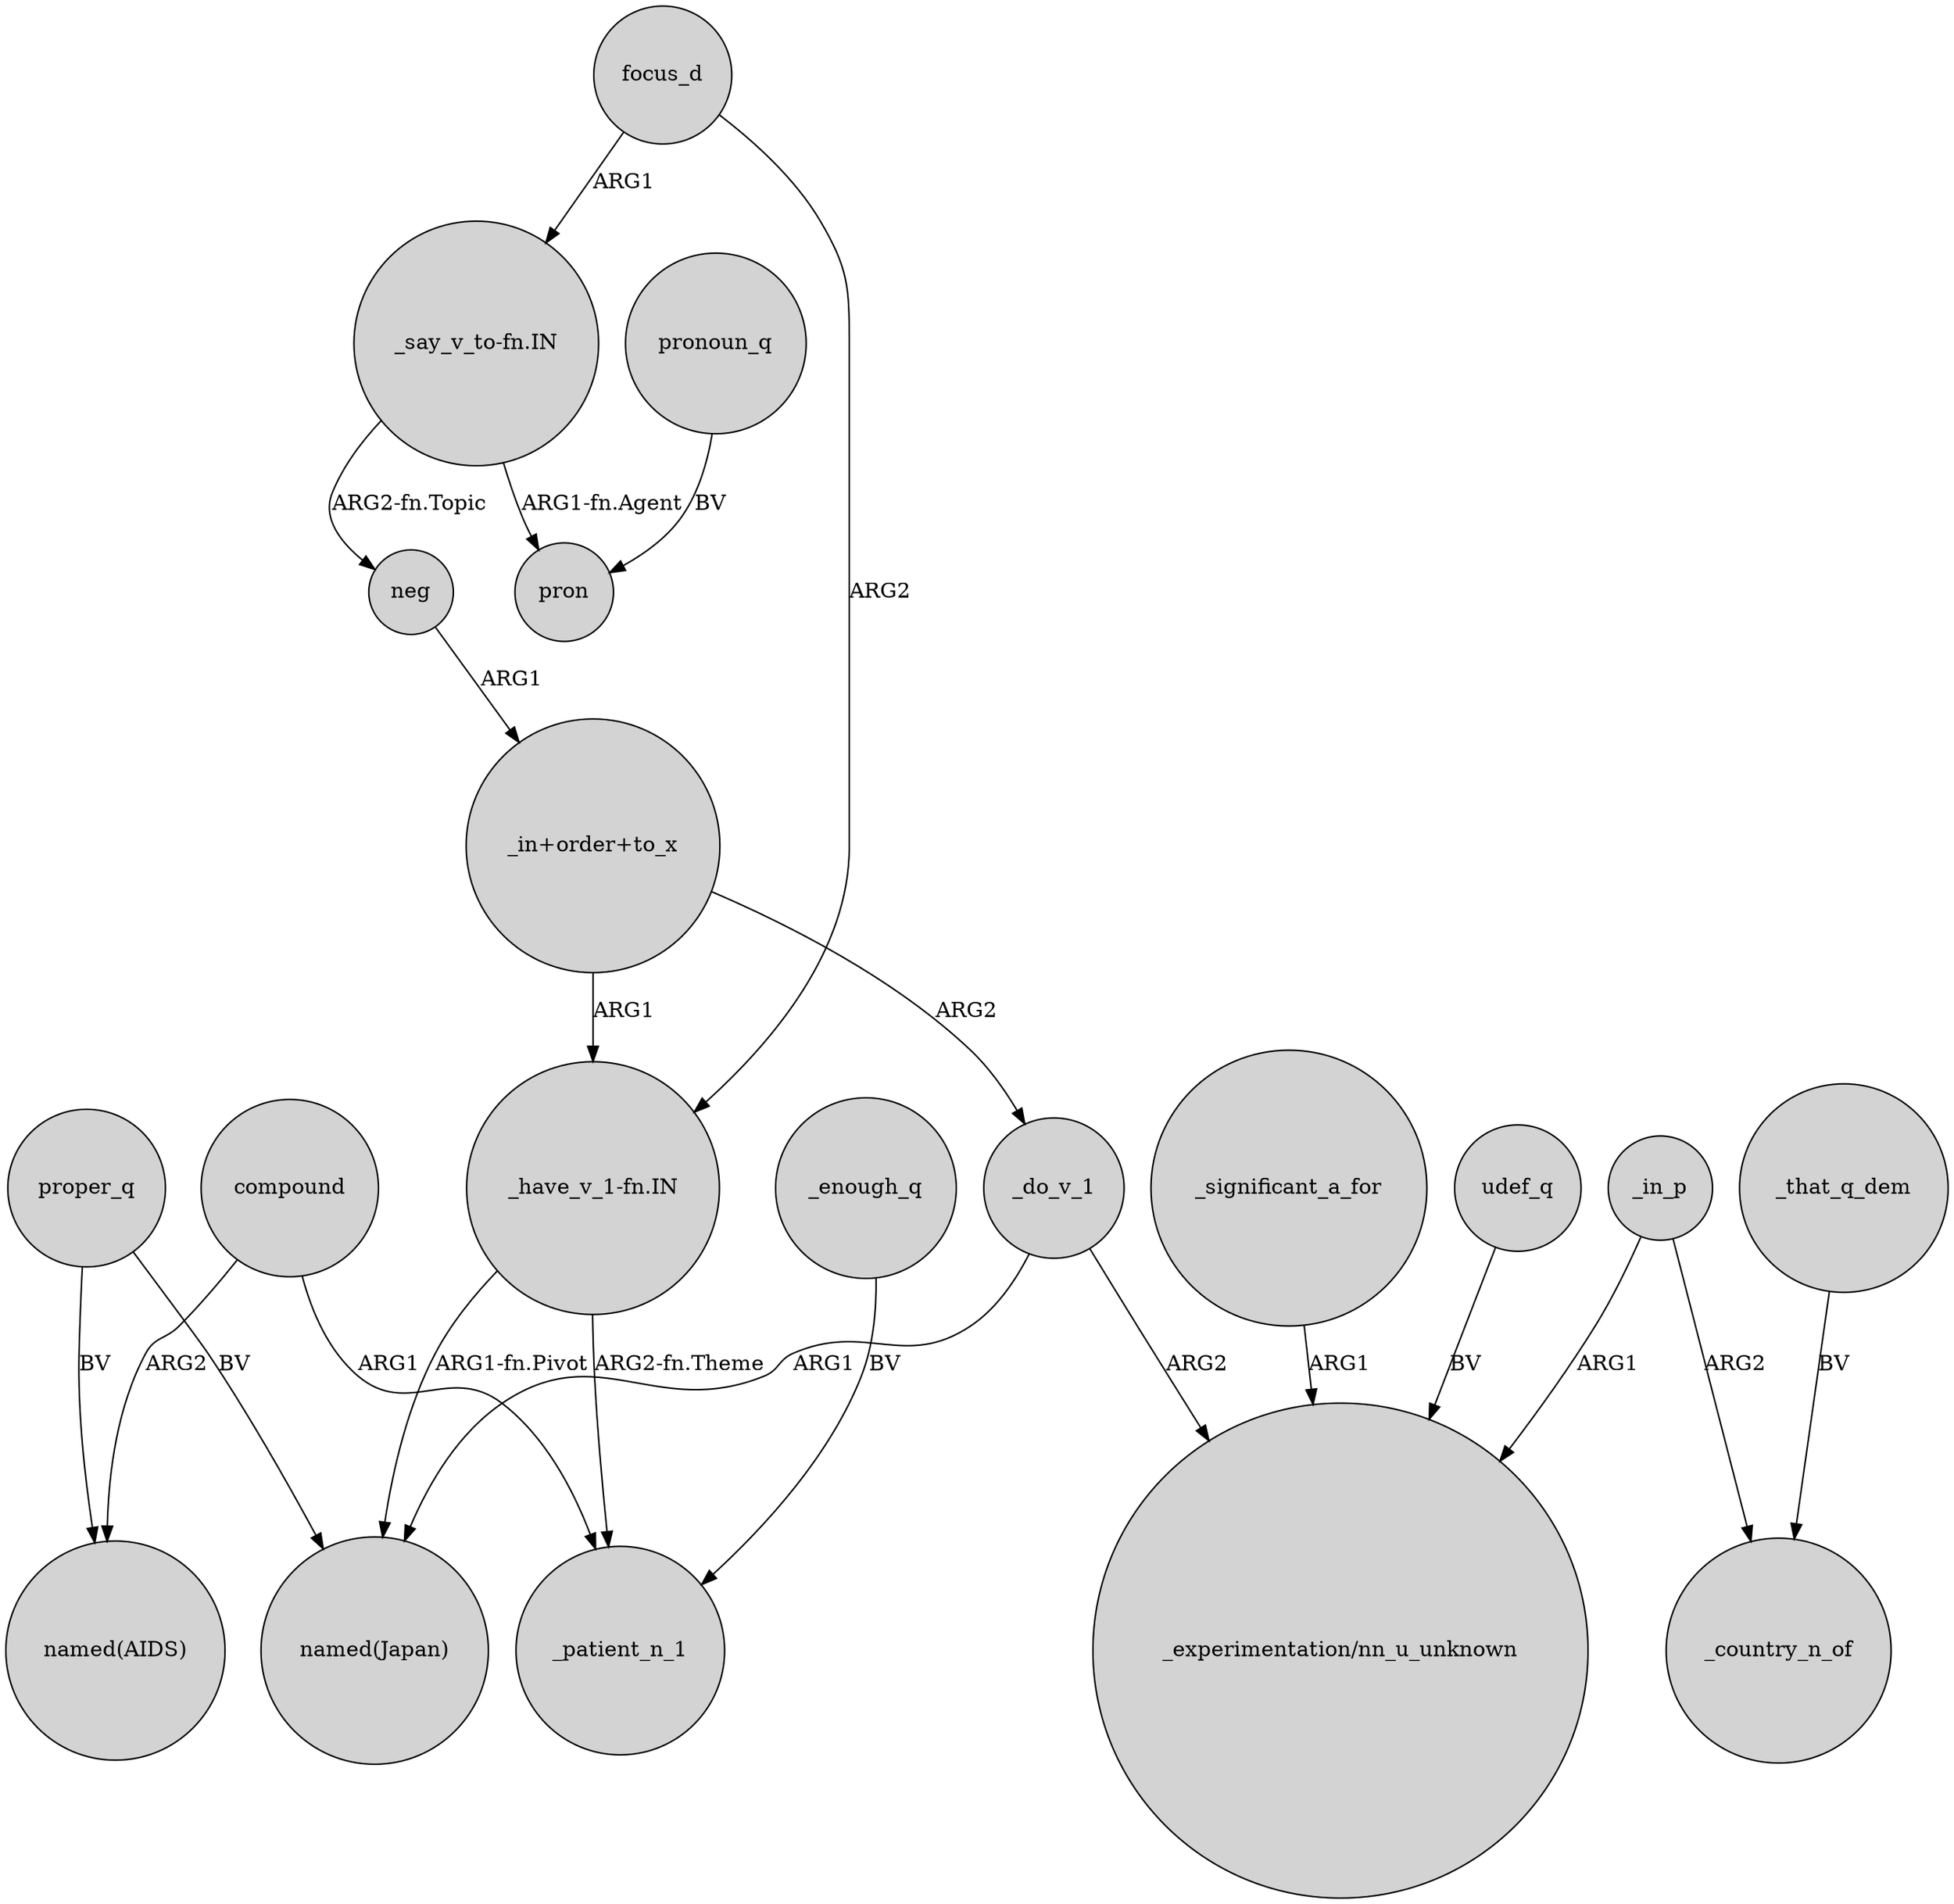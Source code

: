 digraph {
	node [shape=circle style=filled]
	_do_v_1 -> "named(Japan)" [label=ARG1]
	_in_p -> "_experimentation/nn_u_unknown" [label=ARG1]
	proper_q -> "named(AIDS)" [label=BV]
	_do_v_1 -> "_experimentation/nn_u_unknown" [label=ARG2]
	_that_q_dem -> _country_n_of [label=BV]
	focus_d -> "_have_v_1-fn.IN" [label=ARG2]
	neg -> "_in+order+to_x" [label=ARG1]
	_in_p -> _country_n_of [label=ARG2]
	"_have_v_1-fn.IN" -> "named(Japan)" [label="ARG1-fn.Pivot"]
	proper_q -> "named(Japan)" [label=BV]
	_enough_q -> _patient_n_1 [label=BV]
	_significant_a_for -> "_experimentation/nn_u_unknown" [label=ARG1]
	pronoun_q -> pron [label=BV]
	"_have_v_1-fn.IN" -> _patient_n_1 [label="ARG2-fn.Theme"]
	"_in+order+to_x" -> "_have_v_1-fn.IN" [label=ARG1]
	"_say_v_to-fn.IN" -> pron [label="ARG1-fn.Agent"]
	"_say_v_to-fn.IN" -> neg [label="ARG2-fn.Topic"]
	"_in+order+to_x" -> _do_v_1 [label=ARG2]
	compound -> "named(AIDS)" [label=ARG2]
	udef_q -> "_experimentation/nn_u_unknown" [label=BV]
	compound -> _patient_n_1 [label=ARG1]
	focus_d -> "_say_v_to-fn.IN" [label=ARG1]
}
